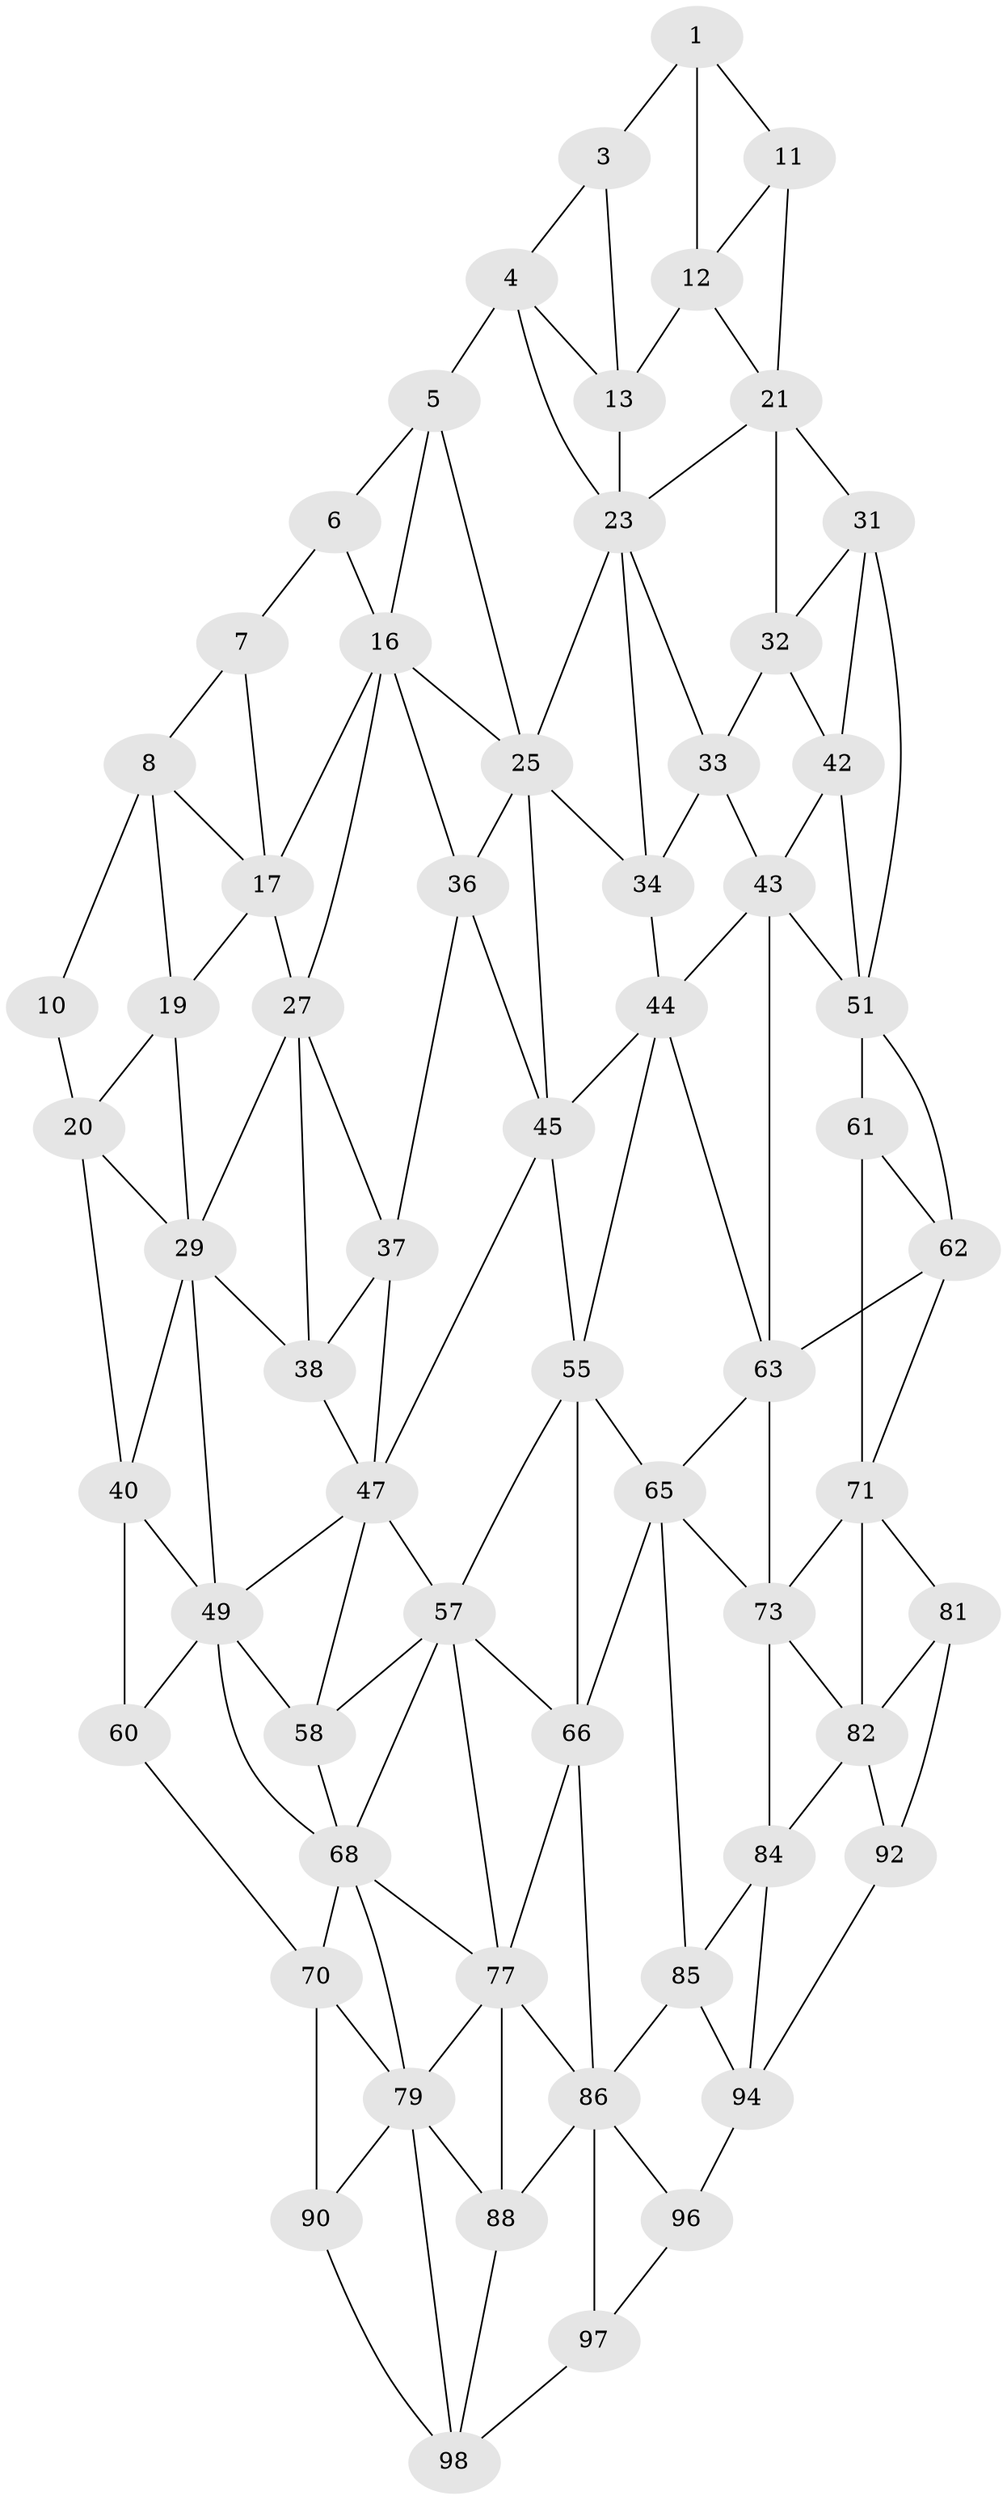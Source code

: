 // original degree distribution, {2: 0.04, 3: 0.32, 4: 0.64}
// Generated by graph-tools (version 1.1) at 2025/11/02/21/25 10:11:12]
// undirected, 62 vertices, 135 edges
graph export_dot {
graph [start="1"]
  node [color=gray90,style=filled];
  1 [super="+2"];
  3;
  4 [super="+14"];
  5 [super="+15"];
  6;
  7;
  8 [super="+9"];
  10;
  11;
  12;
  13;
  16 [super="+26"];
  17 [super="+18"];
  19;
  20 [super="+30"];
  21 [super="+22"];
  23 [super="+24"];
  25 [super="+35"];
  27 [super="+28"];
  29 [super="+39"];
  31 [super="+41"];
  32;
  33;
  34;
  36;
  37;
  38;
  40 [super="+50"];
  42;
  43 [super="+53"];
  44 [super="+54"];
  45 [super="+46"];
  47 [super="+48"];
  49 [super="+59"];
  51 [super="+52"];
  55 [super="+56"];
  57 [super="+67"];
  58;
  60;
  61;
  62;
  63 [super="+64"];
  65 [super="+75"];
  66 [super="+76"];
  68 [super="+69"];
  70 [super="+80"];
  71 [super="+72"];
  73 [super="+74"];
  77 [super="+78"];
  79 [super="+89"];
  81 [super="+91"];
  82 [super="+83"];
  84;
  85;
  86 [super="+87"];
  88;
  90 [super="+100"];
  92 [super="+93"];
  94 [super="+95"];
  96;
  97;
  98 [super="+99"];
  1 -- 11;
  1 -- 3;
  1 -- 12;
  3 -- 13;
  3 -- 4;
  4 -- 5 [weight=2];
  4 -- 13;
  4 -- 23;
  5 -- 6;
  5 -- 16;
  5 -- 25;
  6 -- 16;
  6 -- 7;
  7 -- 17;
  7 -- 8;
  8 -- 17;
  8 -- 10;
  8 -- 19;
  10 -- 20;
  11 -- 21;
  11 -- 12;
  12 -- 13;
  12 -- 21;
  13 -- 23;
  16 -- 17;
  16 -- 25;
  16 -- 27;
  16 -- 36;
  17 -- 27 [weight=2];
  17 -- 19;
  19 -- 29;
  19 -- 20;
  20 -- 40;
  20 -- 29;
  21 -- 31;
  21 -- 32;
  21 -- 23;
  23 -- 33;
  23 -- 25;
  23 -- 34;
  25 -- 34;
  25 -- 36;
  25 -- 45;
  27 -- 37;
  27 -- 29;
  27 -- 38;
  29 -- 40;
  29 -- 49;
  29 -- 38;
  31 -- 32;
  31 -- 42;
  31 -- 51;
  32 -- 42;
  32 -- 33;
  33 -- 43;
  33 -- 34;
  34 -- 44;
  36 -- 37;
  36 -- 45;
  37 -- 47;
  37 -- 38;
  38 -- 47;
  40 -- 49;
  40 -- 60;
  42 -- 43;
  42 -- 51;
  43 -- 44 [weight=2];
  43 -- 51;
  43 -- 63;
  44 -- 45;
  44 -- 55;
  44 -- 63;
  45 -- 55 [weight=2];
  45 -- 47;
  47 -- 57;
  47 -- 49;
  47 -- 58;
  49 -- 58;
  49 -- 60;
  49 -- 68;
  51 -- 61;
  51 -- 62;
  55 -- 65;
  55 -- 57;
  55 -- 66;
  57 -- 58;
  57 -- 66;
  57 -- 68;
  57 -- 77;
  58 -- 68;
  60 -- 70;
  61 -- 71;
  61 -- 62;
  62 -- 63;
  62 -- 71;
  63 -- 73 [weight=2];
  63 -- 65;
  65 -- 66 [weight=2];
  65 -- 85;
  65 -- 73;
  66 -- 77;
  66 -- 86;
  68 -- 70;
  68 -- 79;
  68 -- 77;
  70 -- 90;
  70 -- 79;
  71 -- 81;
  71 -- 73;
  71 -- 82;
  73 -- 82;
  73 -- 84;
  77 -- 86;
  77 -- 88;
  77 -- 79;
  79 -- 88;
  79 -- 90;
  79 -- 98;
  81 -- 82;
  81 -- 92;
  82 -- 92 [weight=2];
  82 -- 84;
  84 -- 94;
  84 -- 85;
  85 -- 86;
  85 -- 94;
  86 -- 96;
  86 -- 88;
  86 -- 97;
  88 -- 98;
  90 -- 98;
  92 -- 94;
  94 -- 96;
  96 -- 97;
  97 -- 98;
}

